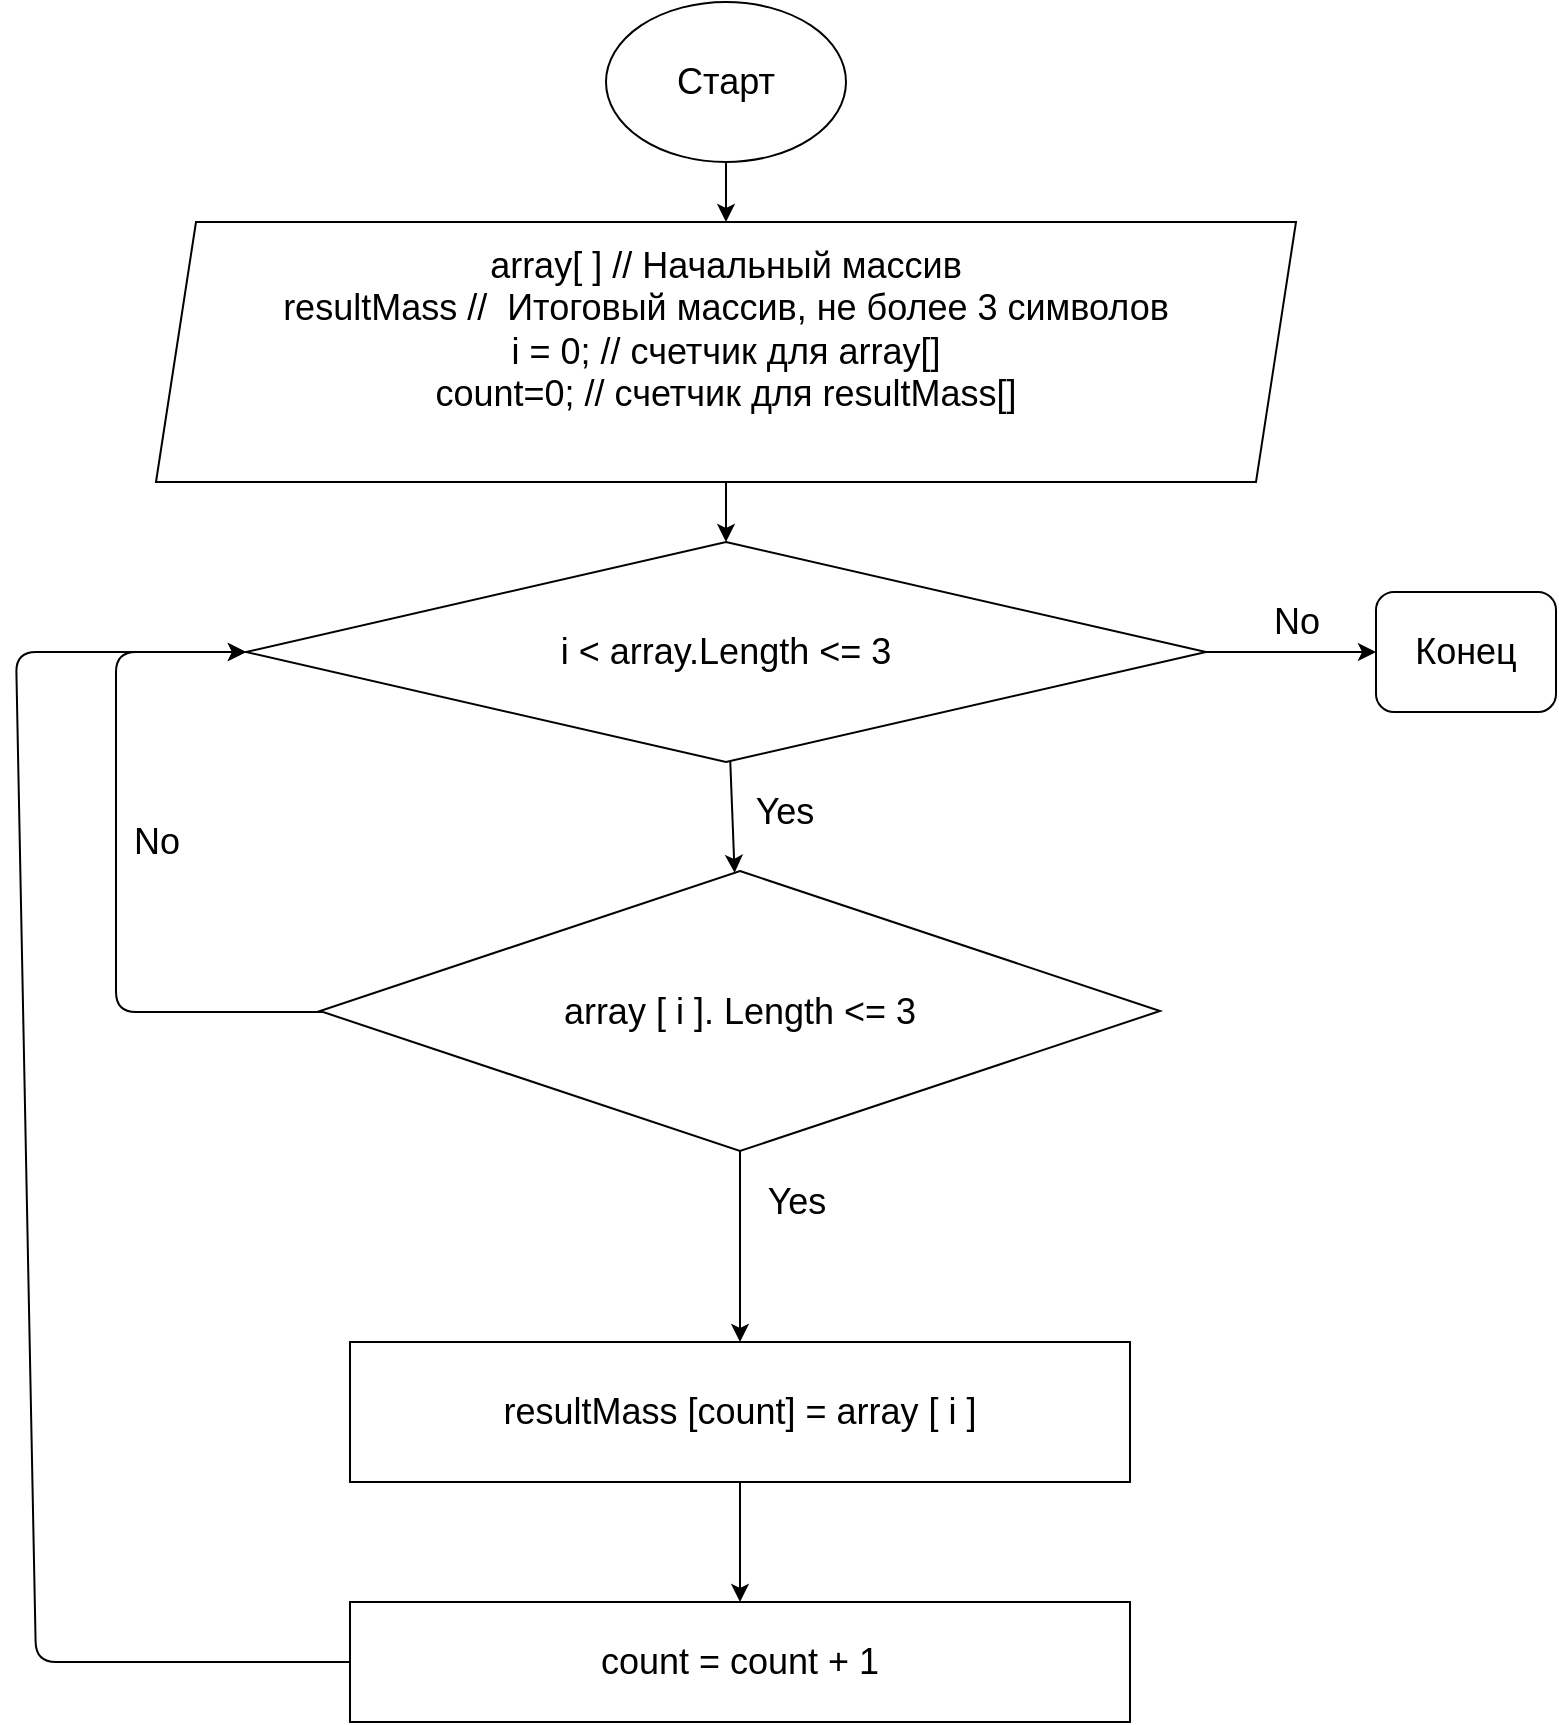 <mxfile>
    <diagram id="Phu37FA1OARVVnvzH5Y7" name="Страница 1">
        <mxGraphModel dx="1159" dy="659" grid="1" gridSize="10" guides="1" tooltips="1" connect="1" arrows="1" fold="1" page="1" pageScale="1" pageWidth="827" pageHeight="1169" math="0" shadow="0">
            <root>
                <mxCell id="0"/>
                <mxCell id="1" parent="0"/>
                <mxCell id="3" style="edgeStyle=none;html=1;" edge="1" parent="1" source="2" target="4">
                    <mxGeometry relative="1" as="geometry">
                        <mxPoint x="360" y="120" as="targetPoint"/>
                    </mxGeometry>
                </mxCell>
                <mxCell id="2" value="&lt;font style=&quot;font-size: 18px&quot;&gt;Старт&lt;/font&gt;" style="ellipse;whiteSpace=wrap;html=1;" vertex="1" parent="1">
                    <mxGeometry x="325" y="10" width="120" height="80" as="geometry"/>
                </mxCell>
                <mxCell id="5" style="edgeStyle=none;html=1;fontSize=18;" edge="1" parent="1" source="4" target="6">
                    <mxGeometry relative="1" as="geometry">
                        <mxPoint x="385" y="310" as="targetPoint"/>
                    </mxGeometry>
                </mxCell>
                <mxCell id="4" value="&lt;font style=&quot;font-size: 18px&quot;&gt;array[ ] // Начальный массив&lt;br&gt;resultMass //&amp;nbsp; Итоговый массив, не более 3 символов&lt;br&gt;i = 0; // счетчик для array[]&lt;br&gt;count=0; // счетчик для resultMass[]&lt;br&gt;&lt;br&gt;&lt;/font&gt;" style="shape=parallelogram;perimeter=parallelogramPerimeter;whiteSpace=wrap;html=1;fixedSize=1;" vertex="1" parent="1">
                    <mxGeometry x="100" y="120" width="570" height="130" as="geometry"/>
                </mxCell>
                <mxCell id="7" style="edgeStyle=none;html=1;fontSize=18;" edge="1" parent="1" source="6" target="21">
                    <mxGeometry relative="1" as="geometry">
                        <mxPoint x="730" y="335" as="targetPoint"/>
                    </mxGeometry>
                </mxCell>
                <mxCell id="9" style="edgeStyle=none;html=1;fontSize=18;" edge="1" parent="1" source="6" target="11">
                    <mxGeometry relative="1" as="geometry">
                        <mxPoint x="385" y="440" as="targetPoint"/>
                    </mxGeometry>
                </mxCell>
                <mxCell id="6" value="i &amp;lt; array.Length &amp;lt;= 3" style="rhombus;whiteSpace=wrap;html=1;fontSize=18;" vertex="1" parent="1">
                    <mxGeometry x="145" y="280" width="480" height="110" as="geometry"/>
                </mxCell>
                <mxCell id="8" value="No" style="text;html=1;align=center;verticalAlign=middle;resizable=0;points=[];autosize=1;strokeColor=none;fillColor=none;fontSize=18;" vertex="1" parent="1">
                    <mxGeometry x="650" y="305" width="40" height="30" as="geometry"/>
                </mxCell>
                <mxCell id="10" value="Yes" style="text;html=1;align=center;verticalAlign=middle;resizable=0;points=[];autosize=1;strokeColor=none;fillColor=none;fontSize=18;" vertex="1" parent="1">
                    <mxGeometry x="389" y="400" width="50" height="30" as="geometry"/>
                </mxCell>
                <mxCell id="12" style="edgeStyle=none;html=1;fontSize=18;" edge="1" parent="1" source="11" target="18">
                    <mxGeometry relative="1" as="geometry">
                        <mxPoint x="392" y="640" as="targetPoint"/>
                    </mxGeometry>
                </mxCell>
                <mxCell id="16" style="edgeStyle=none;html=1;fontSize=18;entryX=0;entryY=0.5;entryDx=0;entryDy=0;" edge="1" parent="1" source="11" target="6">
                    <mxGeometry relative="1" as="geometry">
                        <mxPoint x="140" y="350" as="targetPoint"/>
                        <Array as="points">
                            <mxPoint x="160" y="515"/>
                            <mxPoint x="80" y="515"/>
                            <mxPoint x="80" y="335"/>
                        </Array>
                    </mxGeometry>
                </mxCell>
                <mxCell id="11" value="array [ i ]. Length &amp;lt;= 3" style="rhombus;whiteSpace=wrap;html=1;fontSize=18;" vertex="1" parent="1">
                    <mxGeometry x="182" y="444.5" width="420" height="140" as="geometry"/>
                </mxCell>
                <mxCell id="13" value="Yes" style="text;html=1;align=center;verticalAlign=middle;resizable=0;points=[];autosize=1;strokeColor=none;fillColor=none;fontSize=18;" vertex="1" parent="1">
                    <mxGeometry x="395" y="595" width="50" height="30" as="geometry"/>
                </mxCell>
                <mxCell id="17" value="No" style="text;html=1;align=center;verticalAlign=middle;resizable=0;points=[];autosize=1;strokeColor=none;fillColor=none;fontSize=18;" vertex="1" parent="1">
                    <mxGeometry x="80" y="415" width="40" height="30" as="geometry"/>
                </mxCell>
                <mxCell id="19" style="edgeStyle=none;html=1;fontSize=18;" edge="1" parent="1" source="18" target="20">
                    <mxGeometry relative="1" as="geometry">
                        <mxPoint x="392" y="800" as="targetPoint"/>
                    </mxGeometry>
                </mxCell>
                <mxCell id="18" value="resultMass [count] = array [ i ]" style="rounded=0;whiteSpace=wrap;html=1;fontSize=18;" vertex="1" parent="1">
                    <mxGeometry x="197" y="680" width="390" height="70" as="geometry"/>
                </mxCell>
                <mxCell id="22" style="edgeStyle=none;html=1;fontSize=18;entryX=0;entryY=0.5;entryDx=0;entryDy=0;" edge="1" parent="1" source="20" target="6">
                    <mxGeometry relative="1" as="geometry">
                        <mxPoint x="40" y="340" as="targetPoint"/>
                        <Array as="points">
                            <mxPoint x="40" y="840"/>
                            <mxPoint x="30" y="335"/>
                        </Array>
                    </mxGeometry>
                </mxCell>
                <mxCell id="20" value="count = count + 1" style="rounded=0;whiteSpace=wrap;html=1;fontSize=18;" vertex="1" parent="1">
                    <mxGeometry x="197" y="810" width="390" height="60" as="geometry"/>
                </mxCell>
                <mxCell id="21" value="Конец" style="rounded=1;whiteSpace=wrap;html=1;fontSize=18;" vertex="1" parent="1">
                    <mxGeometry x="710" y="305" width="90" height="60" as="geometry"/>
                </mxCell>
            </root>
        </mxGraphModel>
    </diagram>
</mxfile>
